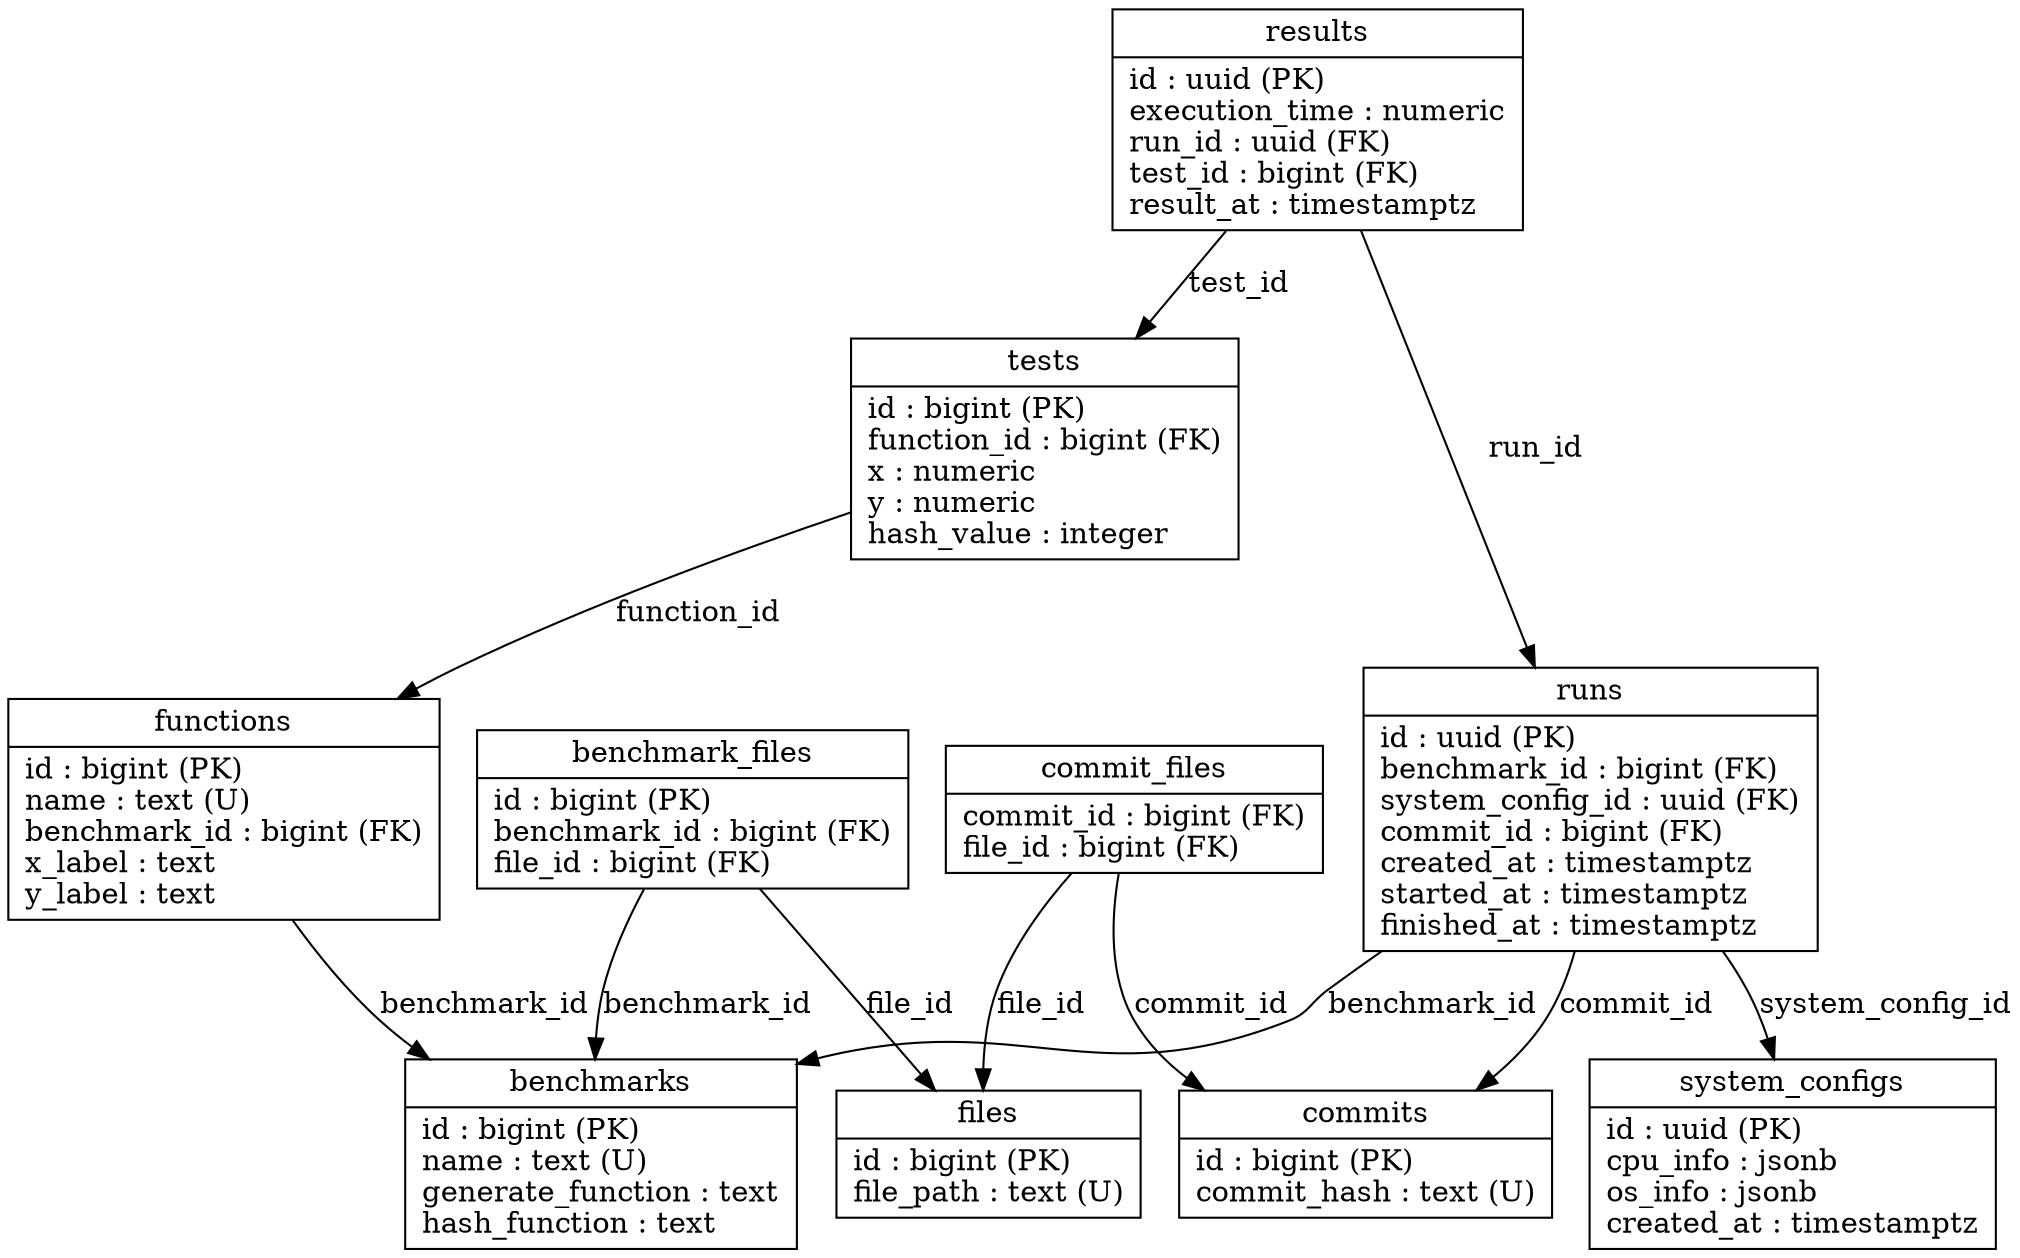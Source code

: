 digraph pg_catbench {
    node [shape=record];

    benchmarks [label="{benchmarks|id : bigint (PK)\lname : text (U)\lgenerate_function : text\lhash_function : text\l}"];
    benchmark_files [label="{benchmark_files|id : bigint (PK)\lbenchmark_id : bigint (FK)\lfile_id : bigint (FK)\l}"];
    functions [label="{functions|id : bigint (PK)\lname : text (U)\lbenchmark_id : bigint (FK)\lx_label : text\ly_label : text\l}"];
    system_configs [label="{system_configs|id : uuid (PK)\lcpu_info : jsonb\los_info : jsonb\lcreated_at : timestamptz\l}"];
    results [label="{results|id : uuid (PK)\lexecution_time : numeric\lrun_id : uuid (FK)\ltest_id : bigint (FK)\lresult_at : timestamptz\l}"];
    runs [label="{runs|id : uuid (PK)\lbenchmark_id : bigint (FK)\lsystem_config_id : uuid (FK)\lcommit_id : bigint (FK)\lcreated_at : timestamptz\lstarted_at : timestamptz\lfinished_at : timestamptz\l}"];
    tests [label="{tests|id : bigint (PK)\lfunction_id : bigint (FK)\lx : numeric\ly : numeric\lhash_value : integer\l}"];
    commits [label="{commits|id : bigint (PK)\lcommit_hash : text (U)\l}"];
    files [label="{files|id : bigint (PK)\lfile_path : text (U)\l}"];
    commit_files [label="{commit_files|commit_id : bigint (FK)\lfile_id : bigint (FK)\l}"];

    // Relationships
    benchmark_files -> benchmarks [label="benchmark_id"];
    benchmark_files -> files [label="file_id"];
    functions -> benchmarks [label="benchmark_id"];
    results -> runs [label="run_id"];
    results -> tests [label="test_id"];
    runs -> benchmarks [label="benchmark_id"];
    runs -> system_configs [label="system_config_id"];
    runs -> commits [label="commit_id"];
    tests -> functions [label="function_id"];
    commit_files -> commits [label="commit_id"];
    commit_files -> files [label="file_id"];
}
